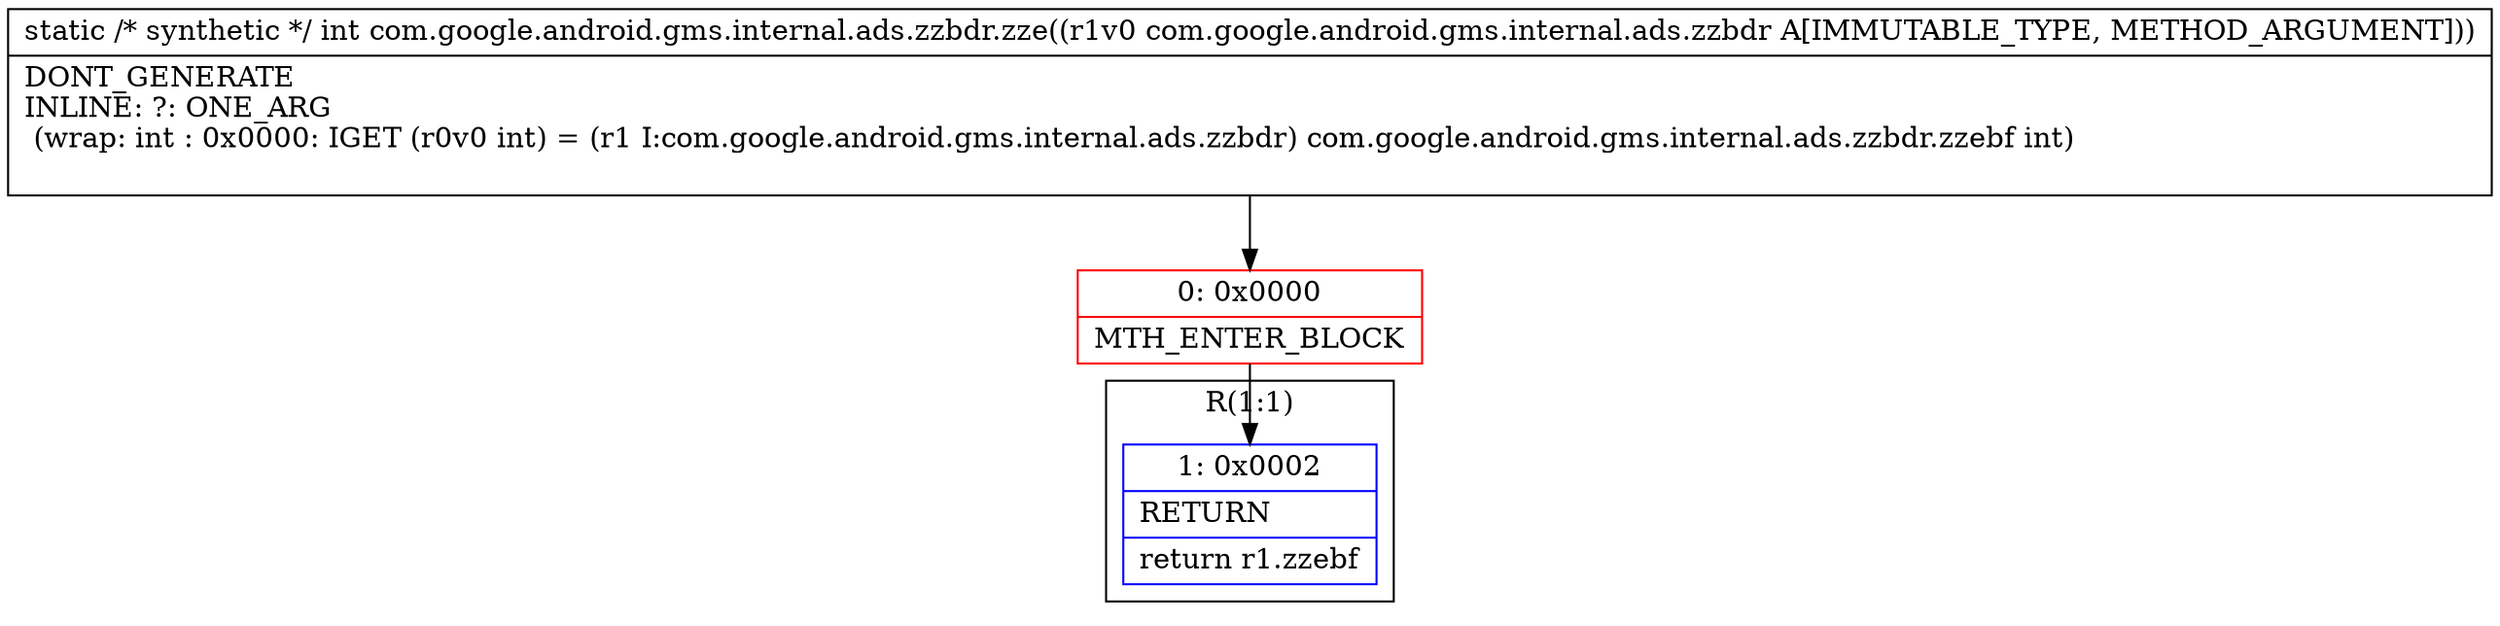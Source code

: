 digraph "CFG forcom.google.android.gms.internal.ads.zzbdr.zze(Lcom\/google\/android\/gms\/internal\/ads\/zzbdr;)I" {
subgraph cluster_Region_1703015840 {
label = "R(1:1)";
node [shape=record,color=blue];
Node_1 [shape=record,label="{1\:\ 0x0002|RETURN\l|return r1.zzebf\l}"];
}
Node_0 [shape=record,color=red,label="{0\:\ 0x0000|MTH_ENTER_BLOCK\l}"];
MethodNode[shape=record,label="{static \/* synthetic *\/ int com.google.android.gms.internal.ads.zzbdr.zze((r1v0 com.google.android.gms.internal.ads.zzbdr A[IMMUTABLE_TYPE, METHOD_ARGUMENT]))  | DONT_GENERATE\lINLINE: ?: ONE_ARG  \l  (wrap: int : 0x0000: IGET  (r0v0 int) = (r1 I:com.google.android.gms.internal.ads.zzbdr) com.google.android.gms.internal.ads.zzbdr.zzebf int)\l\l}"];
MethodNode -> Node_0;
Node_0 -> Node_1;
}

